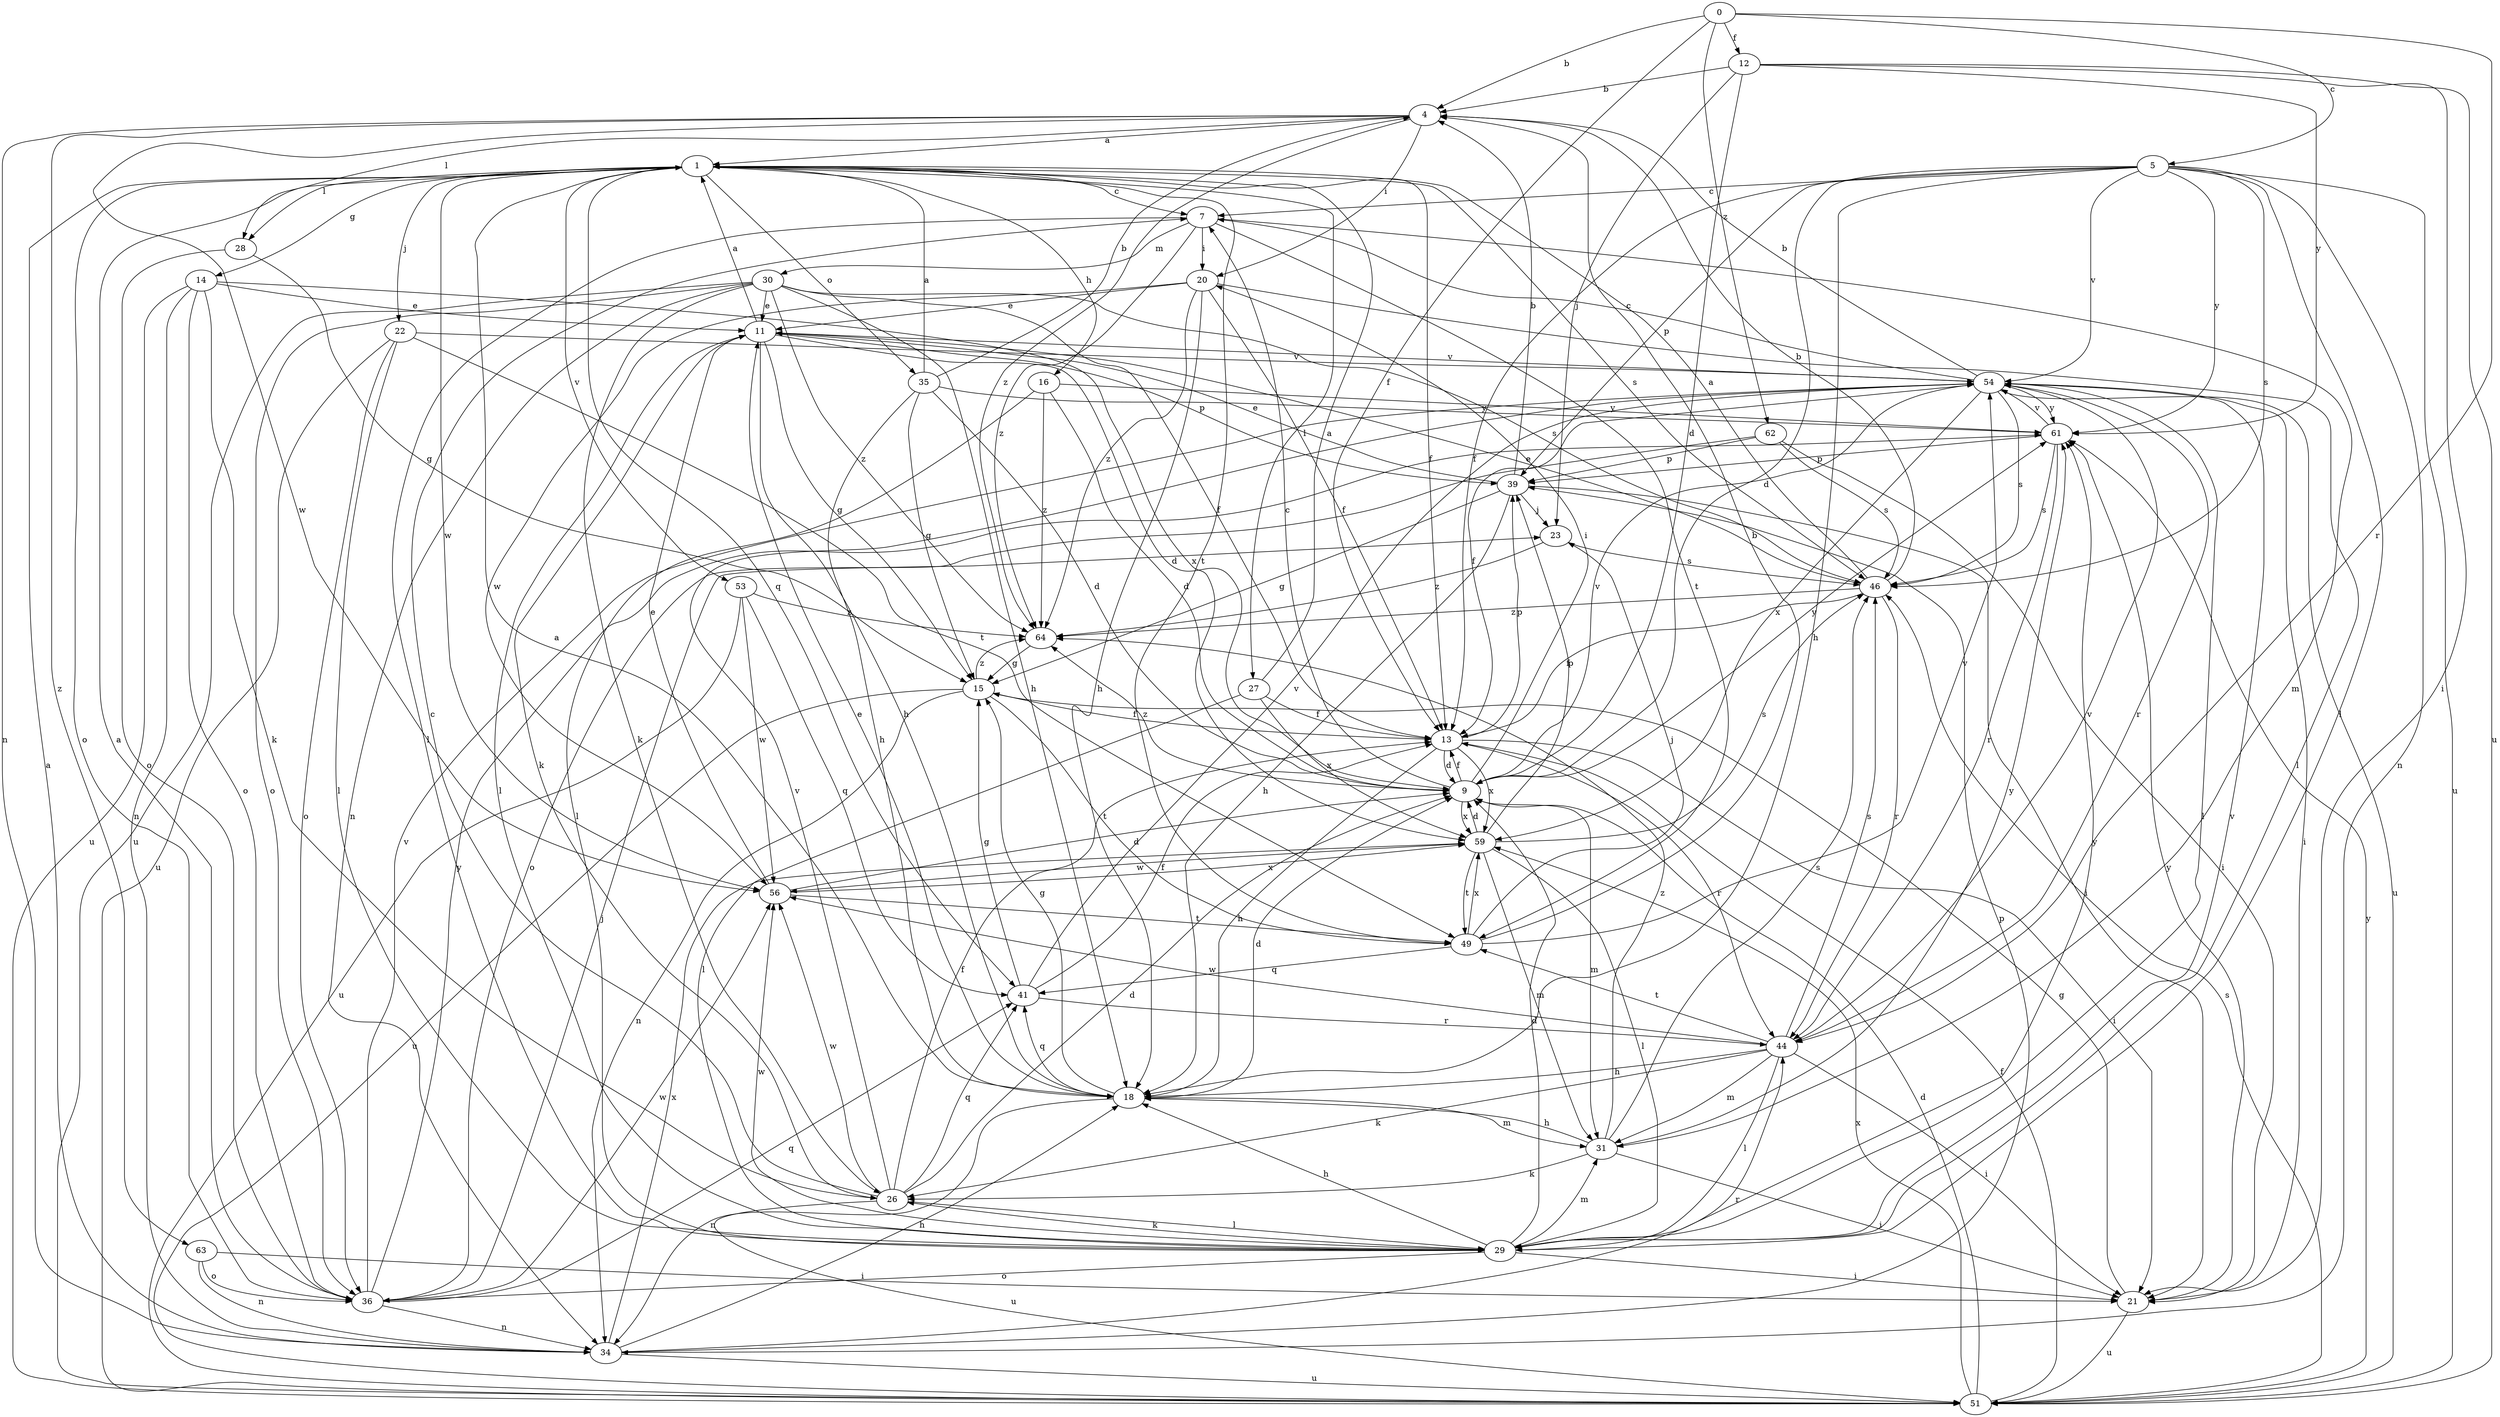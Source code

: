strict digraph  {
0;
1;
4;
5;
7;
9;
11;
12;
13;
14;
15;
16;
18;
20;
21;
22;
23;
26;
27;
28;
29;
30;
31;
34;
35;
36;
39;
41;
44;
46;
49;
51;
53;
54;
56;
59;
61;
62;
63;
64;
0 -> 4  [label=b];
0 -> 5  [label=c];
0 -> 12  [label=f];
0 -> 13  [label=f];
0 -> 44  [label=r];
0 -> 62  [label=z];
1 -> 7  [label=c];
1 -> 13  [label=f];
1 -> 14  [label=g];
1 -> 16  [label=h];
1 -> 22  [label=j];
1 -> 27  [label=l];
1 -> 28  [label=l];
1 -> 35  [label=o];
1 -> 36  [label=o];
1 -> 41  [label=q];
1 -> 46  [label=s];
1 -> 49  [label=t];
1 -> 53  [label=v];
1 -> 56  [label=w];
4 -> 1  [label=a];
4 -> 20  [label=i];
4 -> 28  [label=l];
4 -> 34  [label=n];
4 -> 56  [label=w];
4 -> 63  [label=z];
4 -> 64  [label=z];
5 -> 7  [label=c];
5 -> 9  [label=d];
5 -> 13  [label=f];
5 -> 18  [label=h];
5 -> 29  [label=l];
5 -> 34  [label=n];
5 -> 39  [label=p];
5 -> 46  [label=s];
5 -> 51  [label=u];
5 -> 54  [label=v];
5 -> 61  [label=y];
7 -> 20  [label=i];
7 -> 29  [label=l];
7 -> 30  [label=m];
7 -> 31  [label=m];
7 -> 49  [label=t];
7 -> 64  [label=z];
9 -> 7  [label=c];
9 -> 13  [label=f];
9 -> 20  [label=i];
9 -> 31  [label=m];
9 -> 54  [label=v];
9 -> 59  [label=x];
9 -> 61  [label=y];
9 -> 64  [label=z];
11 -> 1  [label=a];
11 -> 9  [label=d];
11 -> 15  [label=g];
11 -> 18  [label=h];
11 -> 26  [label=k];
11 -> 29  [label=l];
11 -> 39  [label=p];
11 -> 54  [label=v];
12 -> 4  [label=b];
12 -> 9  [label=d];
12 -> 21  [label=i];
12 -> 23  [label=j];
12 -> 51  [label=u];
12 -> 61  [label=y];
13 -> 9  [label=d];
13 -> 18  [label=h];
13 -> 21  [label=i];
13 -> 39  [label=p];
13 -> 44  [label=r];
13 -> 59  [label=x];
14 -> 11  [label=e];
14 -> 26  [label=k];
14 -> 34  [label=n];
14 -> 36  [label=o];
14 -> 51  [label=u];
14 -> 59  [label=x];
15 -> 13  [label=f];
15 -> 34  [label=n];
15 -> 49  [label=t];
15 -> 51  [label=u];
15 -> 64  [label=z];
16 -> 9  [label=d];
16 -> 29  [label=l];
16 -> 61  [label=y];
16 -> 64  [label=z];
18 -> 1  [label=a];
18 -> 9  [label=d];
18 -> 11  [label=e];
18 -> 15  [label=g];
18 -> 31  [label=m];
18 -> 34  [label=n];
18 -> 41  [label=q];
20 -> 11  [label=e];
20 -> 13  [label=f];
20 -> 18  [label=h];
20 -> 29  [label=l];
20 -> 56  [label=w];
20 -> 64  [label=z];
21 -> 15  [label=g];
21 -> 51  [label=u];
21 -> 61  [label=y];
22 -> 29  [label=l];
22 -> 36  [label=o];
22 -> 49  [label=t];
22 -> 51  [label=u];
22 -> 54  [label=v];
23 -> 46  [label=s];
23 -> 64  [label=z];
26 -> 7  [label=c];
26 -> 9  [label=d];
26 -> 13  [label=f];
26 -> 29  [label=l];
26 -> 41  [label=q];
26 -> 51  [label=u];
26 -> 54  [label=v];
26 -> 56  [label=w];
27 -> 1  [label=a];
27 -> 13  [label=f];
27 -> 29  [label=l];
27 -> 59  [label=x];
28 -> 15  [label=g];
28 -> 36  [label=o];
29 -> 9  [label=d];
29 -> 18  [label=h];
29 -> 21  [label=i];
29 -> 26  [label=k];
29 -> 31  [label=m];
29 -> 36  [label=o];
29 -> 54  [label=v];
29 -> 56  [label=w];
29 -> 61  [label=y];
30 -> 11  [label=e];
30 -> 13  [label=f];
30 -> 18  [label=h];
30 -> 26  [label=k];
30 -> 34  [label=n];
30 -> 36  [label=o];
30 -> 46  [label=s];
30 -> 51  [label=u];
30 -> 64  [label=z];
31 -> 18  [label=h];
31 -> 21  [label=i];
31 -> 26  [label=k];
31 -> 46  [label=s];
31 -> 61  [label=y];
31 -> 64  [label=z];
34 -> 1  [label=a];
34 -> 18  [label=h];
34 -> 39  [label=p];
34 -> 44  [label=r];
34 -> 51  [label=u];
34 -> 59  [label=x];
35 -> 1  [label=a];
35 -> 4  [label=b];
35 -> 9  [label=d];
35 -> 15  [label=g];
35 -> 18  [label=h];
35 -> 61  [label=y];
36 -> 1  [label=a];
36 -> 23  [label=j];
36 -> 34  [label=n];
36 -> 41  [label=q];
36 -> 54  [label=v];
36 -> 56  [label=w];
36 -> 61  [label=y];
39 -> 4  [label=b];
39 -> 11  [label=e];
39 -> 15  [label=g];
39 -> 18  [label=h];
39 -> 21  [label=i];
39 -> 23  [label=j];
41 -> 13  [label=f];
41 -> 15  [label=g];
41 -> 44  [label=r];
41 -> 54  [label=v];
44 -> 18  [label=h];
44 -> 21  [label=i];
44 -> 26  [label=k];
44 -> 29  [label=l];
44 -> 31  [label=m];
44 -> 46  [label=s];
44 -> 49  [label=t];
44 -> 54  [label=v];
44 -> 56  [label=w];
46 -> 1  [label=a];
46 -> 4  [label=b];
46 -> 11  [label=e];
46 -> 13  [label=f];
46 -> 44  [label=r];
46 -> 64  [label=z];
49 -> 4  [label=b];
49 -> 23  [label=j];
49 -> 41  [label=q];
49 -> 54  [label=v];
49 -> 59  [label=x];
51 -> 9  [label=d];
51 -> 13  [label=f];
51 -> 46  [label=s];
51 -> 59  [label=x];
51 -> 61  [label=y];
53 -> 41  [label=q];
53 -> 51  [label=u];
53 -> 56  [label=w];
53 -> 64  [label=z];
54 -> 4  [label=b];
54 -> 7  [label=c];
54 -> 13  [label=f];
54 -> 21  [label=i];
54 -> 29  [label=l];
54 -> 44  [label=r];
54 -> 46  [label=s];
54 -> 51  [label=u];
54 -> 59  [label=x];
54 -> 61  [label=y];
56 -> 9  [label=d];
56 -> 11  [label=e];
56 -> 49  [label=t];
56 -> 59  [label=x];
59 -> 9  [label=d];
59 -> 29  [label=l];
59 -> 31  [label=m];
59 -> 39  [label=p];
59 -> 46  [label=s];
59 -> 49  [label=t];
59 -> 56  [label=w];
61 -> 39  [label=p];
61 -> 44  [label=r];
61 -> 46  [label=s];
61 -> 54  [label=v];
62 -> 21  [label=i];
62 -> 36  [label=o];
62 -> 39  [label=p];
62 -> 46  [label=s];
63 -> 21  [label=i];
63 -> 34  [label=n];
63 -> 36  [label=o];
64 -> 15  [label=g];
}
